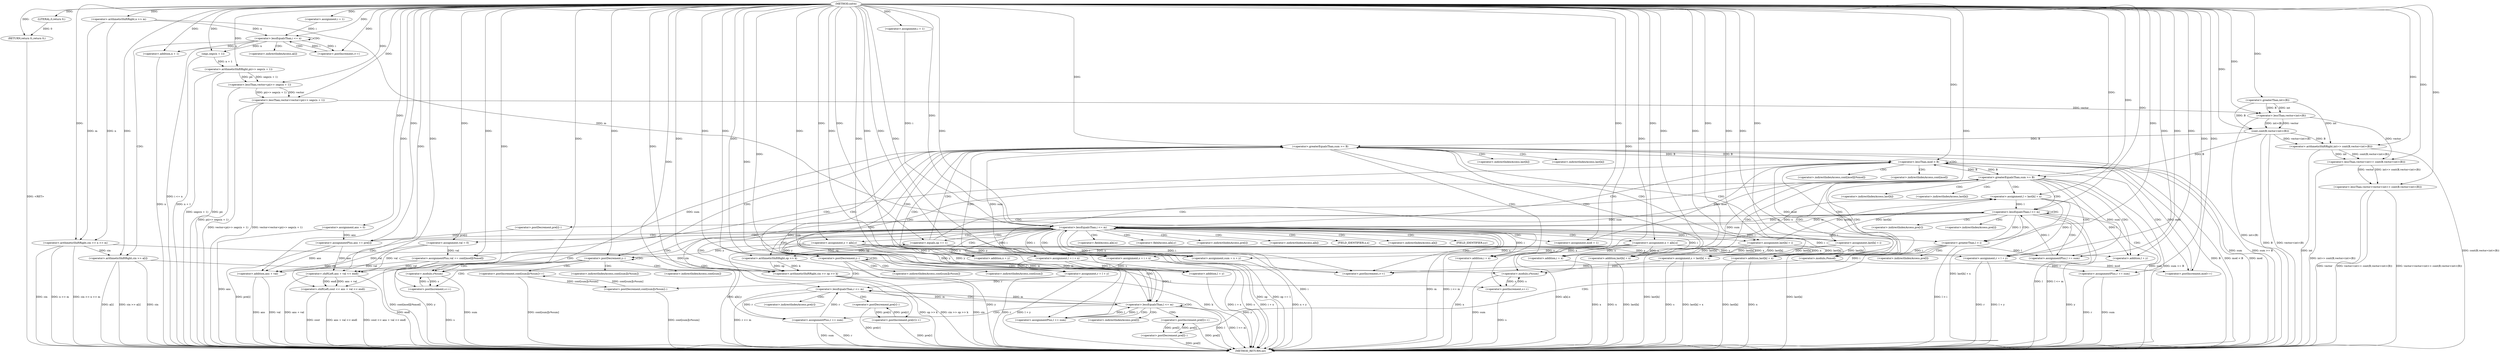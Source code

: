 digraph "solve" {  
"1000166" [label = "(METHOD,solve)" ]
"1000448" [label = "(METHOD_RETURN,int)" ]
"1000170" [label = "(<operator>.arithmeticShiftRight,cin >> n >> m)" ]
"1000193" [label = "(<operator>.lessThan,vector<vector<pii>> segs(n + 1))" ]
"1000204" [label = "(<operator>.lessThan,vector<vector<int>> cont(B,vector<int>(B)))" ]
"1000218" [label = "(<operator>.assignment,ans = 0)" ]
"1000446" [label = "(RETURN,return 0;,return 0;)" ]
"1000178" [label = "(<operator>.assignment,i = 1)" ]
"1000181" [label = "(<operator>.lessEqualsThan,i <= n)" ]
"1000184" [label = "(<operator>.postIncrement,i++)" ]
"1000223" [label = "(<operator>.assignment,i = 1)" ]
"1000226" [label = "(<operator>.lessEqualsThan,i <= m)" ]
"1000229" [label = "(<operator>.postIncrement,i++)" ]
"1000447" [label = "(LITERAL,0,return 0;)" ]
"1000172" [label = "(<operator>.arithmeticShiftRight,n >> m)" ]
"1000187" [label = "(<operator>.arithmeticShiftRight,cin >> a[i])" ]
"1000195" [label = "(<operator>.lessThan,vector<pii>> segs(n + 1))" ]
"1000206" [label = "(<operator>.lessThan,vector<int>> cont(B,vector<int>(B)))" ]
"1000234" [label = "(<operator>.arithmeticShiftRight,cin >> op >> k)" ]
"1000240" [label = "(<operator>.assignment,x = a[k].x)" ]
"1000248" [label = "(<operator>.assignment,y = a[k].y)" ]
"1000256" [label = "(<operator>.assignment,sum = x + y)" ]
"1000410" [label = "(<operator>.assignmentPlus,ans += pre[i])" ]
"1000416" [label = "(<operator>.assignment,val = 0)" ]
"1000439" [label = "(<operator>.shiftLeft,cout << ans + val << endl)" ]
"1000197" [label = "(<operator>.arithmeticShiftRight,pii>> segs(n + 1))" ]
"1000208" [label = "(<operator>.arithmeticShiftRight,int>> cont(B,vector<int>(B)))" ]
"1000262" [label = "(<operator>.equals,op == 1)" ]
"1000421" [label = "(<operator>.assignment,mod = 1)" ]
"1000424" [label = "(<operator>.lessThan,mod < B)" ]
"1000427" [label = "(<operator>.postIncrement,mod++)" ]
"1000199" [label = "(segs,segs(n + 1))" ]
"1000210" [label = "(cont,cont(B,vector<int>(B)))" ]
"1000236" [label = "(<operator>.arithmeticShiftRight,op >> k)" ]
"1000258" [label = "(<operator>.addition,x + y)" ]
"1000430" [label = "(<operator>.assignmentPlus,val += cont[mod][i%mod])" ]
"1000441" [label = "(<operator>.shiftLeft,ans + val << endl)" ]
"1000200" [label = "(<operator>.addition,n + 1)" ]
"1000212" [label = "(<operator>.lessThan,vector<int>(B))" ]
"1000267" [label = "(<operator>.greaterEqualsThan,sum >= B)" ]
"1000442" [label = "(<operator>.addition,ans + val)" ]
"1000214" [label = "(<operator>.greaterThan,int>(B))" ]
"1000272" [label = "(<operator>.assignment,l = i + x)" ]
"1000278" [label = "(<operator>.assignment,r = l + y)" ]
"1000283" [label = "(<operator>.assignment,last[k] = i)" ]
"1000341" [label = "(<operator>.greaterEqualsThan,sum >= B)" ]
"1000289" [label = "(<operator>.lessEqualsThan,l <= m)" ]
"1000314" [label = "(<operator>.assignment,s = i + x)" ]
"1000333" [label = "(<operator>.assignment,last[k] = i)" ]
"1000346" [label = "(<operator>.assignment,l = last[k] + x)" ]
"1000354" [label = "(<operator>.assignment,r = l + y)" ]
"1000436" [label = "(<operator>.modulo,i%mod)" ]
"1000274" [label = "(<operator>.addition,i + x)" ]
"1000280" [label = "(<operator>.addition,l + y)" ]
"1000293" [label = "(<operator>.postIncrement,pre[l]++)" ]
"1000305" [label = "(<operator>.assignmentPlus,l += sum)" ]
"1000308" [label = "(<operator>.assignmentPlus,r += sum)" ]
"1000320" [label = "(<operator>.postDecrement,y--)" ]
"1000360" [label = "(<operator>.lessEqualsThan,l <= m)" ]
"1000389" [label = "(<operator>.assignment,s = last[k] + x)" ]
"1000298" [label = "(<operator>.lessEqualsThan,r <= m)" ]
"1000301" [label = "(<operator>.postDecrement,pre[r]--)" ]
"1000316" [label = "(<operator>.addition,i + x)" ]
"1000323" [label = "(<operator>.postIncrement,cont[sum][s%sum]++)" ]
"1000331" [label = "(<operator>.postIncrement,s++)" ]
"1000348" [label = "(<operator>.addition,last[k] + x)" ]
"1000356" [label = "(<operator>.addition,l + y)" ]
"1000364" [label = "(<operator>.postDecrement,pre[i]--)" ]
"1000376" [label = "(<operator>.postIncrement,pre[r]++)" ]
"1000380" [label = "(<operator>.assignmentPlus,l += sum)" ]
"1000383" [label = "(<operator>.assignmentPlus,r += sum)" ]
"1000397" [label = "(<operator>.postDecrement,y--)" ]
"1000369" [label = "(<operator>.greaterThan,l > i)" ]
"1000372" [label = "(<operator>.postDecrement,pre[l]--)" ]
"1000391" [label = "(<operator>.addition,last[k] + x)" ]
"1000400" [label = "(<operator>.postDecrement,cont[sum][s%sum]--)" ]
"1000408" [label = "(<operator>.postIncrement,s++)" ]
"1000328" [label = "(<operator>.modulo,s%sum)" ]
"1000405" [label = "(<operator>.modulo,s%sum)" ]
"1000189" [label = "(<operator>.indirectIndexAccess,a[i])" ]
"1000242" [label = "(<operator>.fieldAccess,a[k].x)" ]
"1000250" [label = "(<operator>.fieldAccess,a[k].y)" ]
"1000412" [label = "(<operator>.indirectIndexAccess,pre[i])" ]
"1000243" [label = "(<operator>.indirectIndexAccess,a[k])" ]
"1000246" [label = "(FIELD_IDENTIFIER,x,x)" ]
"1000251" [label = "(<operator>.indirectIndexAccess,a[k])" ]
"1000254" [label = "(FIELD_IDENTIFIER,y,y)" ]
"1000432" [label = "(<operator>.indirectIndexAccess,cont[mod][i%mod])" ]
"1000433" [label = "(<operator>.indirectIndexAccess,cont[mod])" ]
"1000284" [label = "(<operator>.indirectIndexAccess,last[k])" ]
"1000334" [label = "(<operator>.indirectIndexAccess,last[k])" ]
"1000294" [label = "(<operator>.indirectIndexAccess,pre[l])" ]
"1000349" [label = "(<operator>.indirectIndexAccess,last[k])" ]
"1000302" [label = "(<operator>.indirectIndexAccess,pre[r])" ]
"1000324" [label = "(<operator>.indirectIndexAccess,cont[sum][s%sum])" ]
"1000365" [label = "(<operator>.indirectIndexAccess,pre[i])" ]
"1000377" [label = "(<operator>.indirectIndexAccess,pre[r])" ]
"1000392" [label = "(<operator>.indirectIndexAccess,last[k])" ]
"1000325" [label = "(<operator>.indirectIndexAccess,cont[sum])" ]
"1000373" [label = "(<operator>.indirectIndexAccess,pre[l])" ]
"1000401" [label = "(<operator>.indirectIndexAccess,cont[sum][s%sum])" ]
"1000402" [label = "(<operator>.indirectIndexAccess,cont[sum])" ]
  "1000170" -> "1000448"  [ label = "DDG: cin"] 
  "1000170" -> "1000448"  [ label = "DDG: n >> m"] 
  "1000170" -> "1000448"  [ label = "DDG: cin >> n >> m"] 
  "1000181" -> "1000448"  [ label = "DDG: i <= n"] 
  "1000200" -> "1000448"  [ label = "DDG: n"] 
  "1000199" -> "1000448"  [ label = "DDG: n + 1"] 
  "1000197" -> "1000448"  [ label = "DDG: segs(n + 1)"] 
  "1000195" -> "1000448"  [ label = "DDG: pii>> segs(n + 1)"] 
  "1000193" -> "1000448"  [ label = "DDG: vector<pii>> segs(n + 1)"] 
  "1000193" -> "1000448"  [ label = "DDG: vector<vector<pii>> segs(n + 1)"] 
  "1000204" -> "1000448"  [ label = "DDG: vector"] 
  "1000208" -> "1000448"  [ label = "DDG: int"] 
  "1000210" -> "1000448"  [ label = "DDG: B"] 
  "1000212" -> "1000448"  [ label = "DDG: int>(B)"] 
  "1000210" -> "1000448"  [ label = "DDG: vector<int>(B)"] 
  "1000208" -> "1000448"  [ label = "DDG: cont(B,vector<int>(B))"] 
  "1000206" -> "1000448"  [ label = "DDG: int>> cont(B,vector<int>(B))"] 
  "1000204" -> "1000448"  [ label = "DDG: vector<int>> cont(B,vector<int>(B))"] 
  "1000204" -> "1000448"  [ label = "DDG: vector<vector<int>> cont(B,vector<int>(B))"] 
  "1000218" -> "1000448"  [ label = "DDG: ans"] 
  "1000226" -> "1000448"  [ label = "DDG: i"] 
  "1000226" -> "1000448"  [ label = "DDG: m"] 
  "1000226" -> "1000448"  [ label = "DDG: i <= m"] 
  "1000234" -> "1000448"  [ label = "DDG: cin"] 
  "1000236" -> "1000448"  [ label = "DDG: k"] 
  "1000234" -> "1000448"  [ label = "DDG: op >> k"] 
  "1000234" -> "1000448"  [ label = "DDG: cin >> op >> k"] 
  "1000240" -> "1000448"  [ label = "DDG: a[k].x"] 
  "1000248" -> "1000448"  [ label = "DDG: a[k].y"] 
  "1000256" -> "1000448"  [ label = "DDG: x + y"] 
  "1000262" -> "1000448"  [ label = "DDG: op"] 
  "1000262" -> "1000448"  [ label = "DDG: op == 1"] 
  "1000341" -> "1000448"  [ label = "DDG: sum"] 
  "1000341" -> "1000448"  [ label = "DDG: sum >= B"] 
  "1000389" -> "1000448"  [ label = "DDG: s"] 
  "1000391" -> "1000448"  [ label = "DDG: last[k]"] 
  "1000391" -> "1000448"  [ label = "DDG: x"] 
  "1000389" -> "1000448"  [ label = "DDG: last[k] + x"] 
  "1000397" -> "1000448"  [ label = "DDG: y"] 
  "1000405" -> "1000448"  [ label = "DDG: sum"] 
  "1000400" -> "1000448"  [ label = "DDG: cont[sum][s%sum]"] 
  "1000408" -> "1000448"  [ label = "DDG: s"] 
  "1000348" -> "1000448"  [ label = "DDG: last[k]"] 
  "1000348" -> "1000448"  [ label = "DDG: x"] 
  "1000346" -> "1000448"  [ label = "DDG: last[k] + x"] 
  "1000354" -> "1000448"  [ label = "DDG: r"] 
  "1000356" -> "1000448"  [ label = "DDG: y"] 
  "1000354" -> "1000448"  [ label = "DDG: l + y"] 
  "1000360" -> "1000448"  [ label = "DDG: l"] 
  "1000360" -> "1000448"  [ label = "DDG: l <= m"] 
  "1000369" -> "1000448"  [ label = "DDG: l > i"] 
  "1000372" -> "1000448"  [ label = "DDG: pre[l]"] 
  "1000376" -> "1000448"  [ label = "DDG: pre[r]"] 
  "1000383" -> "1000448"  [ label = "DDG: r"] 
  "1000383" -> "1000448"  [ label = "DDG: sum"] 
  "1000267" -> "1000448"  [ label = "DDG: sum"] 
  "1000267" -> "1000448"  [ label = "DDG: sum >= B"] 
  "1000314" -> "1000448"  [ label = "DDG: s"] 
  "1000316" -> "1000448"  [ label = "DDG: x"] 
  "1000314" -> "1000448"  [ label = "DDG: i + x"] 
  "1000320" -> "1000448"  [ label = "DDG: y"] 
  "1000333" -> "1000448"  [ label = "DDG: last[k]"] 
  "1000328" -> "1000448"  [ label = "DDG: sum"] 
  "1000323" -> "1000448"  [ label = "DDG: cont[sum][s%sum]"] 
  "1000331" -> "1000448"  [ label = "DDG: s"] 
  "1000274" -> "1000448"  [ label = "DDG: x"] 
  "1000272" -> "1000448"  [ label = "DDG: i + x"] 
  "1000278" -> "1000448"  [ label = "DDG: r"] 
  "1000280" -> "1000448"  [ label = "DDG: y"] 
  "1000278" -> "1000448"  [ label = "DDG: l + y"] 
  "1000283" -> "1000448"  [ label = "DDG: last[k]"] 
  "1000289" -> "1000448"  [ label = "DDG: l"] 
  "1000289" -> "1000448"  [ label = "DDG: l <= m"] 
  "1000410" -> "1000448"  [ label = "DDG: pre[i]"] 
  "1000424" -> "1000448"  [ label = "DDG: mod"] 
  "1000424" -> "1000448"  [ label = "DDG: B"] 
  "1000424" -> "1000448"  [ label = "DDG: mod < B"] 
  "1000442" -> "1000448"  [ label = "DDG: ans"] 
  "1000442" -> "1000448"  [ label = "DDG: val"] 
  "1000441" -> "1000448"  [ label = "DDG: ans + val"] 
  "1000439" -> "1000448"  [ label = "DDG: ans + val << endl"] 
  "1000439" -> "1000448"  [ label = "DDG: cout << ans + val << endl"] 
  "1000430" -> "1000448"  [ label = "DDG: cont[mod][i%mod]"] 
  "1000293" -> "1000448"  [ label = "DDG: pre[l]"] 
  "1000298" -> "1000448"  [ label = "DDG: r <= m"] 
  "1000301" -> "1000448"  [ label = "DDG: pre[r]"] 
  "1000308" -> "1000448"  [ label = "DDG: r"] 
  "1000308" -> "1000448"  [ label = "DDG: sum"] 
  "1000187" -> "1000448"  [ label = "DDG: cin"] 
  "1000187" -> "1000448"  [ label = "DDG: a[i]"] 
  "1000187" -> "1000448"  [ label = "DDG: cin >> a[i]"] 
  "1000446" -> "1000448"  [ label = "DDG: <RET>"] 
  "1000197" -> "1000448"  [ label = "DDG: pii"] 
  "1000439" -> "1000448"  [ label = "DDG: cout"] 
  "1000441" -> "1000448"  [ label = "DDG: endl"] 
  "1000166" -> "1000218"  [ label = "DDG: "] 
  "1000447" -> "1000446"  [ label = "DDG: 0"] 
  "1000166" -> "1000446"  [ label = "DDG: "] 
  "1000166" -> "1000170"  [ label = "DDG: "] 
  "1000172" -> "1000170"  [ label = "DDG: m"] 
  "1000172" -> "1000170"  [ label = "DDG: n"] 
  "1000166" -> "1000178"  [ label = "DDG: "] 
  "1000195" -> "1000193"  [ label = "DDG: vector"] 
  "1000166" -> "1000193"  [ label = "DDG: "] 
  "1000195" -> "1000193"  [ label = "DDG: pii>> segs(n + 1)"] 
  "1000206" -> "1000204"  [ label = "DDG: vector"] 
  "1000166" -> "1000204"  [ label = "DDG: "] 
  "1000206" -> "1000204"  [ label = "DDG: int>> cont(B,vector<int>(B))"] 
  "1000166" -> "1000223"  [ label = "DDG: "] 
  "1000166" -> "1000447"  [ label = "DDG: "] 
  "1000166" -> "1000172"  [ label = "DDG: "] 
  "1000178" -> "1000181"  [ label = "DDG: i"] 
  "1000184" -> "1000181"  [ label = "DDG: i"] 
  "1000166" -> "1000181"  [ label = "DDG: "] 
  "1000172" -> "1000181"  [ label = "DDG: n"] 
  "1000181" -> "1000184"  [ label = "DDG: i"] 
  "1000166" -> "1000184"  [ label = "DDG: "] 
  "1000166" -> "1000195"  [ label = "DDG: "] 
  "1000197" -> "1000195"  [ label = "DDG: segs(n + 1)"] 
  "1000197" -> "1000195"  [ label = "DDG: pii"] 
  "1000212" -> "1000206"  [ label = "DDG: vector"] 
  "1000166" -> "1000206"  [ label = "DDG: "] 
  "1000208" -> "1000206"  [ label = "DDG: int"] 
  "1000208" -> "1000206"  [ label = "DDG: cont(B,vector<int>(B))"] 
  "1000223" -> "1000226"  [ label = "DDG: i"] 
  "1000229" -> "1000226"  [ label = "DDG: i"] 
  "1000166" -> "1000226"  [ label = "DDG: "] 
  "1000172" -> "1000226"  [ label = "DDG: m"] 
  "1000360" -> "1000226"  [ label = "DDG: m"] 
  "1000289" -> "1000226"  [ label = "DDG: m"] 
  "1000226" -> "1000229"  [ label = "DDG: i"] 
  "1000369" -> "1000229"  [ label = "DDG: i"] 
  "1000436" -> "1000229"  [ label = "DDG: i"] 
  "1000166" -> "1000229"  [ label = "DDG: "] 
  "1000248" -> "1000256"  [ label = "DDG: y"] 
  "1000166" -> "1000256"  [ label = "DDG: "] 
  "1000240" -> "1000256"  [ label = "DDG: x"] 
  "1000364" -> "1000410"  [ label = "DDG: pre[i]"] 
  "1000166" -> "1000416"  [ label = "DDG: "] 
  "1000170" -> "1000187"  [ label = "DDG: cin"] 
  "1000166" -> "1000187"  [ label = "DDG: "] 
  "1000166" -> "1000197"  [ label = "DDG: "] 
  "1000199" -> "1000197"  [ label = "DDG: n + 1"] 
  "1000214" -> "1000208"  [ label = "DDG: int"] 
  "1000166" -> "1000208"  [ label = "DDG: "] 
  "1000210" -> "1000208"  [ label = "DDG: vector<int>(B)"] 
  "1000210" -> "1000208"  [ label = "DDG: B"] 
  "1000170" -> "1000234"  [ label = "DDG: cin"] 
  "1000187" -> "1000234"  [ label = "DDG: cin"] 
  "1000166" -> "1000234"  [ label = "DDG: "] 
  "1000236" -> "1000234"  [ label = "DDG: k"] 
  "1000236" -> "1000234"  [ label = "DDG: op"] 
  "1000166" -> "1000240"  [ label = "DDG: "] 
  "1000166" -> "1000248"  [ label = "DDG: "] 
  "1000218" -> "1000410"  [ label = "DDG: ans"] 
  "1000166" -> "1000410"  [ label = "DDG: "] 
  "1000166" -> "1000421"  [ label = "DDG: "] 
  "1000166" -> "1000439"  [ label = "DDG: "] 
  "1000441" -> "1000439"  [ label = "DDG: ans + val"] 
  "1000441" -> "1000439"  [ label = "DDG: endl"] 
  "1000181" -> "1000199"  [ label = "DDG: n"] 
  "1000166" -> "1000199"  [ label = "DDG: "] 
  "1000214" -> "1000210"  [ label = "DDG: B"] 
  "1000166" -> "1000210"  [ label = "DDG: "] 
  "1000212" -> "1000210"  [ label = "DDG: int>(B)"] 
  "1000212" -> "1000210"  [ label = "DDG: vector"] 
  "1000262" -> "1000236"  [ label = "DDG: op"] 
  "1000166" -> "1000236"  [ label = "DDG: "] 
  "1000240" -> "1000258"  [ label = "DDG: x"] 
  "1000166" -> "1000258"  [ label = "DDG: "] 
  "1000248" -> "1000258"  [ label = "DDG: y"] 
  "1000236" -> "1000262"  [ label = "DDG: op"] 
  "1000166" -> "1000262"  [ label = "DDG: "] 
  "1000421" -> "1000424"  [ label = "DDG: mod"] 
  "1000427" -> "1000424"  [ label = "DDG: mod"] 
  "1000166" -> "1000424"  [ label = "DDG: "] 
  "1000341" -> "1000424"  [ label = "DDG: B"] 
  "1000267" -> "1000424"  [ label = "DDG: B"] 
  "1000436" -> "1000427"  [ label = "DDG: mod"] 
  "1000166" -> "1000427"  [ label = "DDG: "] 
  "1000410" -> "1000441"  [ label = "DDG: ans"] 
  "1000166" -> "1000441"  [ label = "DDG: "] 
  "1000416" -> "1000441"  [ label = "DDG: val"] 
  "1000430" -> "1000441"  [ label = "DDG: val"] 
  "1000181" -> "1000200"  [ label = "DDG: n"] 
  "1000166" -> "1000200"  [ label = "DDG: "] 
  "1000193" -> "1000212"  [ label = "DDG: vector"] 
  "1000166" -> "1000212"  [ label = "DDG: "] 
  "1000214" -> "1000212"  [ label = "DDG: int"] 
  "1000214" -> "1000212"  [ label = "DDG: B"] 
  "1000416" -> "1000430"  [ label = "DDG: val"] 
  "1000166" -> "1000430"  [ label = "DDG: "] 
  "1000410" -> "1000442"  [ label = "DDG: ans"] 
  "1000166" -> "1000442"  [ label = "DDG: "] 
  "1000416" -> "1000442"  [ label = "DDG: val"] 
  "1000430" -> "1000442"  [ label = "DDG: val"] 
  "1000166" -> "1000214"  [ label = "DDG: "] 
  "1000256" -> "1000267"  [ label = "DDG: sum"] 
  "1000166" -> "1000267"  [ label = "DDG: "] 
  "1000210" -> "1000267"  [ label = "DDG: B"] 
  "1000424" -> "1000267"  [ label = "DDG: B"] 
  "1000166" -> "1000272"  [ label = "DDG: "] 
  "1000240" -> "1000272"  [ label = "DDG: x"] 
  "1000226" -> "1000272"  [ label = "DDG: i"] 
  "1000166" -> "1000278"  [ label = "DDG: "] 
  "1000248" -> "1000278"  [ label = "DDG: y"] 
  "1000272" -> "1000278"  [ label = "DDG: l"] 
  "1000166" -> "1000283"  [ label = "DDG: "] 
  "1000226" -> "1000283"  [ label = "DDG: i"] 
  "1000166" -> "1000314"  [ label = "DDG: "] 
  "1000240" -> "1000314"  [ label = "DDG: x"] 
  "1000226" -> "1000314"  [ label = "DDG: i"] 
  "1000166" -> "1000333"  [ label = "DDG: "] 
  "1000226" -> "1000333"  [ label = "DDG: i"] 
  "1000256" -> "1000341"  [ label = "DDG: sum"] 
  "1000166" -> "1000341"  [ label = "DDG: "] 
  "1000210" -> "1000341"  [ label = "DDG: B"] 
  "1000424" -> "1000341"  [ label = "DDG: B"] 
  "1000166" -> "1000346"  [ label = "DDG: "] 
  "1000240" -> "1000346"  [ label = "DDG: x"] 
  "1000333" -> "1000346"  [ label = "DDG: last[k]"] 
  "1000283" -> "1000346"  [ label = "DDG: last[k]"] 
  "1000166" -> "1000354"  [ label = "DDG: "] 
  "1000248" -> "1000354"  [ label = "DDG: y"] 
  "1000346" -> "1000354"  [ label = "DDG: l"] 
  "1000226" -> "1000436"  [ label = "DDG: i"] 
  "1000369" -> "1000436"  [ label = "DDG: i"] 
  "1000166" -> "1000436"  [ label = "DDG: "] 
  "1000424" -> "1000436"  [ label = "DDG: mod"] 
  "1000226" -> "1000274"  [ label = "DDG: i"] 
  "1000166" -> "1000274"  [ label = "DDG: "] 
  "1000240" -> "1000274"  [ label = "DDG: x"] 
  "1000272" -> "1000280"  [ label = "DDG: l"] 
  "1000166" -> "1000280"  [ label = "DDG: "] 
  "1000248" -> "1000280"  [ label = "DDG: y"] 
  "1000305" -> "1000289"  [ label = "DDG: l"] 
  "1000166" -> "1000289"  [ label = "DDG: "] 
  "1000272" -> "1000289"  [ label = "DDG: l"] 
  "1000226" -> "1000289"  [ label = "DDG: m"] 
  "1000298" -> "1000289"  [ label = "DDG: m"] 
  "1000267" -> "1000305"  [ label = "DDG: sum"] 
  "1000166" -> "1000305"  [ label = "DDG: "] 
  "1000166" -> "1000308"  [ label = "DDG: "] 
  "1000333" -> "1000389"  [ label = "DDG: last[k]"] 
  "1000283" -> "1000389"  [ label = "DDG: last[k]"] 
  "1000166" -> "1000389"  [ label = "DDG: "] 
  "1000240" -> "1000389"  [ label = "DDG: x"] 
  "1000372" -> "1000293"  [ label = "DDG: pre[l]"] 
  "1000289" -> "1000305"  [ label = "DDG: l"] 
  "1000298" -> "1000308"  [ label = "DDG: r"] 
  "1000226" -> "1000316"  [ label = "DDG: i"] 
  "1000166" -> "1000316"  [ label = "DDG: "] 
  "1000240" -> "1000316"  [ label = "DDG: x"] 
  "1000166" -> "1000320"  [ label = "DDG: "] 
  "1000248" -> "1000320"  [ label = "DDG: y"] 
  "1000333" -> "1000348"  [ label = "DDG: last[k]"] 
  "1000283" -> "1000348"  [ label = "DDG: last[k]"] 
  "1000166" -> "1000348"  [ label = "DDG: "] 
  "1000240" -> "1000348"  [ label = "DDG: x"] 
  "1000346" -> "1000356"  [ label = "DDG: l"] 
  "1000166" -> "1000356"  [ label = "DDG: "] 
  "1000248" -> "1000356"  [ label = "DDG: y"] 
  "1000380" -> "1000360"  [ label = "DDG: l"] 
  "1000166" -> "1000360"  [ label = "DDG: "] 
  "1000346" -> "1000360"  [ label = "DDG: l"] 
  "1000226" -> "1000360"  [ label = "DDG: m"] 
  "1000341" -> "1000380"  [ label = "DDG: sum"] 
  "1000166" -> "1000380"  [ label = "DDG: "] 
  "1000166" -> "1000383"  [ label = "DDG: "] 
  "1000278" -> "1000298"  [ label = "DDG: r"] 
  "1000308" -> "1000298"  [ label = "DDG: r"] 
  "1000166" -> "1000298"  [ label = "DDG: "] 
  "1000289" -> "1000298"  [ label = "DDG: m"] 
  "1000376" -> "1000301"  [ label = "DDG: pre[r]"] 
  "1000400" -> "1000323"  [ label = "DDG: cont[sum][s%sum]"] 
  "1000328" -> "1000331"  [ label = "DDG: s"] 
  "1000166" -> "1000331"  [ label = "DDG: "] 
  "1000301" -> "1000376"  [ label = "DDG: pre[r]"] 
  "1000369" -> "1000380"  [ label = "DDG: l"] 
  "1000354" -> "1000383"  [ label = "DDG: r"] 
  "1000333" -> "1000391"  [ label = "DDG: last[k]"] 
  "1000283" -> "1000391"  [ label = "DDG: last[k]"] 
  "1000166" -> "1000391"  [ label = "DDG: "] 
  "1000240" -> "1000391"  [ label = "DDG: x"] 
  "1000166" -> "1000397"  [ label = "DDG: "] 
  "1000248" -> "1000397"  [ label = "DDG: y"] 
  "1000360" -> "1000369"  [ label = "DDG: l"] 
  "1000166" -> "1000369"  [ label = "DDG: "] 
  "1000226" -> "1000369"  [ label = "DDG: i"] 
  "1000293" -> "1000372"  [ label = "DDG: pre[l]"] 
  "1000323" -> "1000400"  [ label = "DDG: cont[sum][s%sum]"] 
  "1000405" -> "1000408"  [ label = "DDG: s"] 
  "1000166" -> "1000408"  [ label = "DDG: "] 
  "1000314" -> "1000328"  [ label = "DDG: s"] 
  "1000331" -> "1000328"  [ label = "DDG: s"] 
  "1000166" -> "1000328"  [ label = "DDG: "] 
  "1000267" -> "1000328"  [ label = "DDG: sum"] 
  "1000389" -> "1000405"  [ label = "DDG: s"] 
  "1000408" -> "1000405"  [ label = "DDG: s"] 
  "1000166" -> "1000405"  [ label = "DDG: "] 
  "1000341" -> "1000405"  [ label = "DDG: sum"] 
  "1000181" -> "1000189"  [ label = "CDG: "] 
  "1000181" -> "1000184"  [ label = "CDG: "] 
  "1000181" -> "1000181"  [ label = "CDG: "] 
  "1000181" -> "1000187"  [ label = "CDG: "] 
  "1000226" -> "1000258"  [ label = "CDG: "] 
  "1000226" -> "1000412"  [ label = "CDG: "] 
  "1000226" -> "1000410"  [ label = "CDG: "] 
  "1000226" -> "1000254"  [ label = "CDG: "] 
  "1000226" -> "1000242"  [ label = "CDG: "] 
  "1000226" -> "1000248"  [ label = "CDG: "] 
  "1000226" -> "1000240"  [ label = "CDG: "] 
  "1000226" -> "1000442"  [ label = "CDG: "] 
  "1000226" -> "1000226"  [ label = "CDG: "] 
  "1000226" -> "1000262"  [ label = "CDG: "] 
  "1000226" -> "1000234"  [ label = "CDG: "] 
  "1000226" -> "1000256"  [ label = "CDG: "] 
  "1000226" -> "1000243"  [ label = "CDG: "] 
  "1000226" -> "1000439"  [ label = "CDG: "] 
  "1000226" -> "1000251"  [ label = "CDG: "] 
  "1000226" -> "1000236"  [ label = "CDG: "] 
  "1000226" -> "1000424"  [ label = "CDG: "] 
  "1000226" -> "1000250"  [ label = "CDG: "] 
  "1000226" -> "1000246"  [ label = "CDG: "] 
  "1000226" -> "1000229"  [ label = "CDG: "] 
  "1000226" -> "1000441"  [ label = "CDG: "] 
  "1000226" -> "1000421"  [ label = "CDG: "] 
  "1000226" -> "1000416"  [ label = "CDG: "] 
  "1000262" -> "1000267"  [ label = "CDG: "] 
  "1000262" -> "1000341"  [ label = "CDG: "] 
  "1000424" -> "1000432"  [ label = "CDG: "] 
  "1000424" -> "1000430"  [ label = "CDG: "] 
  "1000424" -> "1000436"  [ label = "CDG: "] 
  "1000424" -> "1000424"  [ label = "CDG: "] 
  "1000424" -> "1000433"  [ label = "CDG: "] 
  "1000424" -> "1000427"  [ label = "CDG: "] 
  "1000267" -> "1000274"  [ label = "CDG: "] 
  "1000267" -> "1000316"  [ label = "CDG: "] 
  "1000267" -> "1000314"  [ label = "CDG: "] 
  "1000267" -> "1000334"  [ label = "CDG: "] 
  "1000267" -> "1000272"  [ label = "CDG: "] 
  "1000267" -> "1000280"  [ label = "CDG: "] 
  "1000267" -> "1000284"  [ label = "CDG: "] 
  "1000267" -> "1000289"  [ label = "CDG: "] 
  "1000267" -> "1000320"  [ label = "CDG: "] 
  "1000267" -> "1000333"  [ label = "CDG: "] 
  "1000267" -> "1000283"  [ label = "CDG: "] 
  "1000267" -> "1000278"  [ label = "CDG: "] 
  "1000341" -> "1000389"  [ label = "CDG: "] 
  "1000341" -> "1000349"  [ label = "CDG: "] 
  "1000341" -> "1000348"  [ label = "CDG: "] 
  "1000341" -> "1000391"  [ label = "CDG: "] 
  "1000341" -> "1000356"  [ label = "CDG: "] 
  "1000341" -> "1000346"  [ label = "CDG: "] 
  "1000341" -> "1000392"  [ label = "CDG: "] 
  "1000341" -> "1000354"  [ label = "CDG: "] 
  "1000341" -> "1000397"  [ label = "CDG: "] 
  "1000341" -> "1000360"  [ label = "CDG: "] 
  "1000289" -> "1000294"  [ label = "CDG: "] 
  "1000289" -> "1000298"  [ label = "CDG: "] 
  "1000289" -> "1000308"  [ label = "CDG: "] 
  "1000289" -> "1000305"  [ label = "CDG: "] 
  "1000289" -> "1000293"  [ label = "CDG: "] 
  "1000289" -> "1000289"  [ label = "CDG: "] 
  "1000320" -> "1000324"  [ label = "CDG: "] 
  "1000320" -> "1000331"  [ label = "CDG: "] 
  "1000320" -> "1000325"  [ label = "CDG: "] 
  "1000320" -> "1000320"  [ label = "CDG: "] 
  "1000320" -> "1000323"  [ label = "CDG: "] 
  "1000320" -> "1000328"  [ label = "CDG: "] 
  "1000360" -> "1000383"  [ label = "CDG: "] 
  "1000360" -> "1000376"  [ label = "CDG: "] 
  "1000360" -> "1000364"  [ label = "CDG: "] 
  "1000360" -> "1000377"  [ label = "CDG: "] 
  "1000360" -> "1000369"  [ label = "CDG: "] 
  "1000360" -> "1000380"  [ label = "CDG: "] 
  "1000360" -> "1000360"  [ label = "CDG: "] 
  "1000360" -> "1000365"  [ label = "CDG: "] 
  "1000298" -> "1000302"  [ label = "CDG: "] 
  "1000298" -> "1000301"  [ label = "CDG: "] 
  "1000397" -> "1000408"  [ label = "CDG: "] 
  "1000397" -> "1000402"  [ label = "CDG: "] 
  "1000397" -> "1000400"  [ label = "CDG: "] 
  "1000397" -> "1000405"  [ label = "CDG: "] 
  "1000397" -> "1000397"  [ label = "CDG: "] 
  "1000397" -> "1000401"  [ label = "CDG: "] 
  "1000369" -> "1000372"  [ label = "CDG: "] 
  "1000369" -> "1000373"  [ label = "CDG: "] 
}
